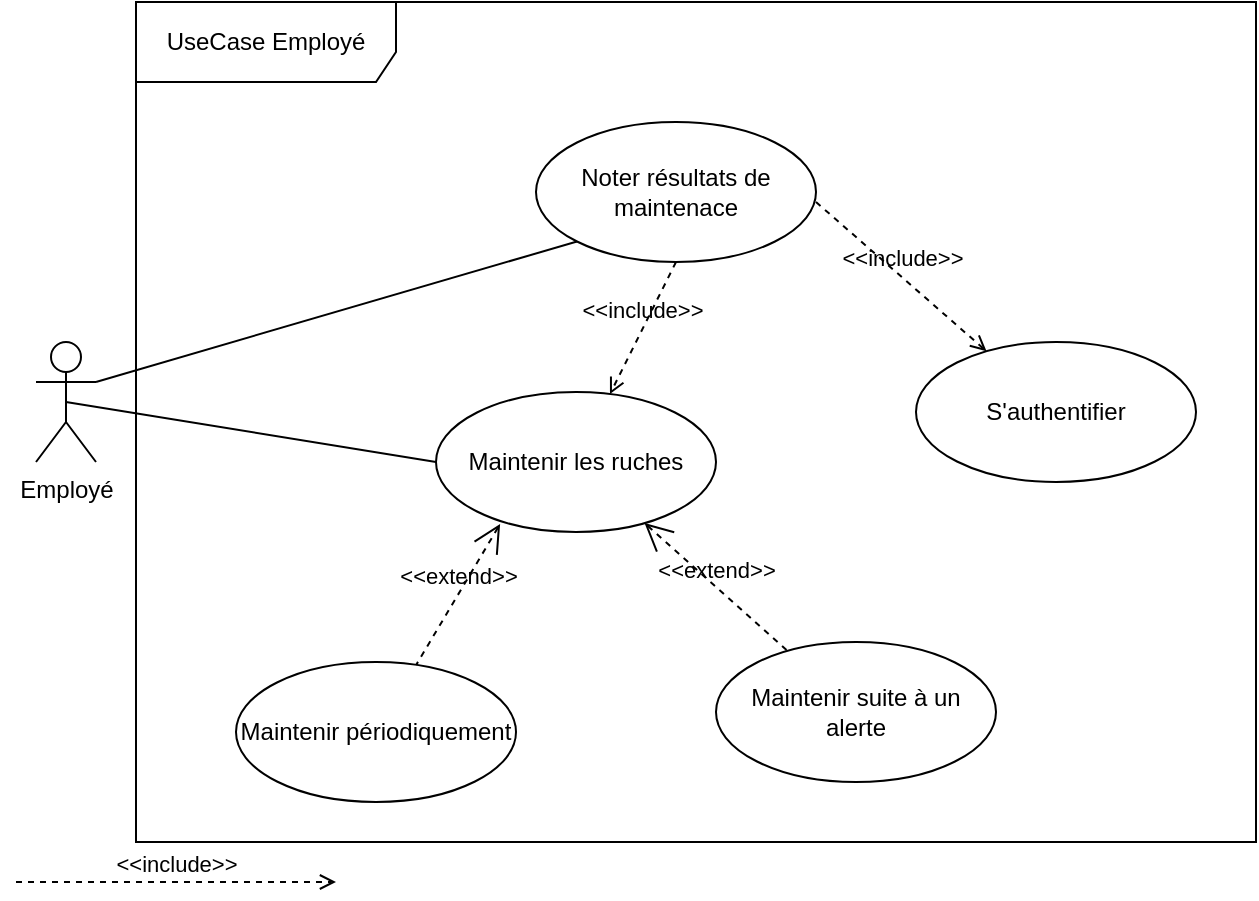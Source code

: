 <mxfile version="10.5.2" type="github"><diagram id="v65a03OAplJ8v-0FzrT8" name="Page-1"><mxGraphModel dx="1074" dy="585" grid="1" gridSize="10" guides="1" tooltips="1" connect="1" arrows="1" fold="1" page="1" pageScale="1" pageWidth="827" pageHeight="1169" math="0" shadow="0"><root><mxCell id="0"/><mxCell id="1" parent="0"/><mxCell id="Jurn-_qv1ZLO0dssF0yw-1" value="UseCase Employé" style="shape=umlFrame;whiteSpace=wrap;html=1;width=130;height=40;" parent="1" vertex="1"><mxGeometry x="70" y="90" width="560" height="420" as="geometry"/></mxCell><mxCell id="Jurn-_qv1ZLO0dssF0yw-14" style="rounded=0;orthogonalLoop=1;jettySize=auto;html=1;exitX=0.5;exitY=0.5;exitDx=0;exitDy=0;exitPerimeter=0;entryX=0;entryY=0.5;entryDx=0;entryDy=0;endArrow=none;endFill=0;" parent="1" source="Jurn-_qv1ZLO0dssF0yw-2" target="Jurn-_qv1ZLO0dssF0yw-9" edge="1"><mxGeometry relative="1" as="geometry"/></mxCell><mxCell id="Jurn-_qv1ZLO0dssF0yw-17" style="edgeStyle=none;rounded=0;orthogonalLoop=1;jettySize=auto;html=1;exitX=1;exitY=0.333;exitDx=0;exitDy=0;exitPerimeter=0;entryX=0;entryY=1;entryDx=0;entryDy=0;endArrow=none;endFill=0;" parent="1" source="Jurn-_qv1ZLO0dssF0yw-2" target="Jurn-_qv1ZLO0dssF0yw-16" edge="1"><mxGeometry relative="1" as="geometry"/></mxCell><mxCell id="Jurn-_qv1ZLO0dssF0yw-2" value="&lt;div&gt;Employé&lt;/div&gt;" style="shape=umlActor;verticalLabelPosition=bottom;labelBackgroundColor=#ffffff;verticalAlign=top;html=1;outlineConnect=0;" parent="1" vertex="1"><mxGeometry x="20" y="260" width="30" height="60" as="geometry"/></mxCell><mxCell id="Jurn-_qv1ZLO0dssF0yw-9" value="Maintenir les ruches" style="ellipse;whiteSpace=wrap;html=1;" parent="1" vertex="1"><mxGeometry x="220" y="285" width="140" height="70" as="geometry"/></mxCell><mxCell id="Jurn-_qv1ZLO0dssF0yw-10" value="Maintenir périodiquement" style="ellipse;whiteSpace=wrap;html=1;" parent="1" vertex="1"><mxGeometry x="120" y="420" width="140" height="70" as="geometry"/></mxCell><mxCell id="Jurn-_qv1ZLO0dssF0yw-11" value="Maintenir suite à un alerte" style="ellipse;whiteSpace=wrap;html=1;" parent="1" vertex="1"><mxGeometry x="360" y="410" width="140" height="70" as="geometry"/></mxCell><mxCell id="Jurn-_qv1ZLO0dssF0yw-12" value="&amp;lt;&amp;lt;extend&amp;gt;&amp;gt;" style="edgeStyle=none;html=1;startArrow=open;endArrow=none;startSize=12;verticalAlign=bottom;dashed=1;labelBackgroundColor=none;exitX=0.229;exitY=0.943;exitDx=0;exitDy=0;exitPerimeter=0;" parent="1" source="Jurn-_qv1ZLO0dssF0yw-9" target="Jurn-_qv1ZLO0dssF0yw-10" edge="1"><mxGeometry width="160" relative="1" as="geometry"><mxPoint x="150" y="270" as="sourcePoint"/><mxPoint x="310" y="270" as="targetPoint"/></mxGeometry></mxCell><mxCell id="Jurn-_qv1ZLO0dssF0yw-13" value="&amp;lt;&amp;lt;extend&amp;gt;&amp;gt;" style="edgeStyle=none;html=1;startArrow=open;endArrow=none;startSize=12;verticalAlign=bottom;dashed=1;labelBackgroundColor=none;" parent="1" source="Jurn-_qv1ZLO0dssF0yw-9" target="Jurn-_qv1ZLO0dssF0yw-11" edge="1"><mxGeometry width="160" relative="1" as="geometry"><mxPoint x="212" y="236" as="sourcePoint"/><mxPoint x="188.616" y="330.266" as="targetPoint"/></mxGeometry></mxCell><mxCell id="Jurn-_qv1ZLO0dssF0yw-16" value="Noter résultats de maintenace" style="ellipse;whiteSpace=wrap;html=1;" parent="1" vertex="1"><mxGeometry x="270" y="150" width="140" height="70" as="geometry"/></mxCell><mxCell id="Jurn-_qv1ZLO0dssF0yw-18" value="&amp;lt;&amp;lt;include&amp;gt;&amp;gt;" style="edgeStyle=none;html=1;endArrow=open;verticalAlign=bottom;dashed=1;labelBackgroundColor=none;exitX=0.5;exitY=1;exitDx=0;exitDy=0;" parent="1" source="Jurn-_qv1ZLO0dssF0yw-16" target="Jurn-_qv1ZLO0dssF0yw-9" edge="1"><mxGeometry width="160" relative="1" as="geometry"><mxPoint x="370" y="200" as="sourcePoint"/><mxPoint x="530" y="200" as="targetPoint"/></mxGeometry></mxCell><mxCell id="HGi6rLw9d1NXFqTjf-Gb-1" value="S'authentifier" style="ellipse;whiteSpace=wrap;html=1;" vertex="1" parent="1"><mxGeometry x="460" y="260" width="140" height="70" as="geometry"/></mxCell><mxCell id="HGi6rLw9d1NXFqTjf-Gb-2" value="&amp;lt;&amp;lt;include&amp;gt;&amp;gt;" style="edgeStyle=none;html=1;endArrow=open;verticalAlign=bottom;dashed=1;labelBackgroundColor=none;" edge="1" parent="1"><mxGeometry width="160" relative="1" as="geometry"><mxPoint x="10" y="530" as="sourcePoint"/><mxPoint x="170" y="530" as="targetPoint"/></mxGeometry></mxCell><mxCell id="HGi6rLw9d1NXFqTjf-Gb-3" value="&amp;lt;&amp;lt;include&amp;gt;&amp;gt;" style="edgeStyle=none;html=1;endArrow=open;verticalAlign=bottom;dashed=1;labelBackgroundColor=none;" edge="1" parent="1" target="HGi6rLw9d1NXFqTjf-Gb-1"><mxGeometry width="160" relative="1" as="geometry"><mxPoint x="410" y="190" as="sourcePoint"/><mxPoint x="570" y="190" as="targetPoint"/></mxGeometry></mxCell></root></mxGraphModel></diagram></mxfile>